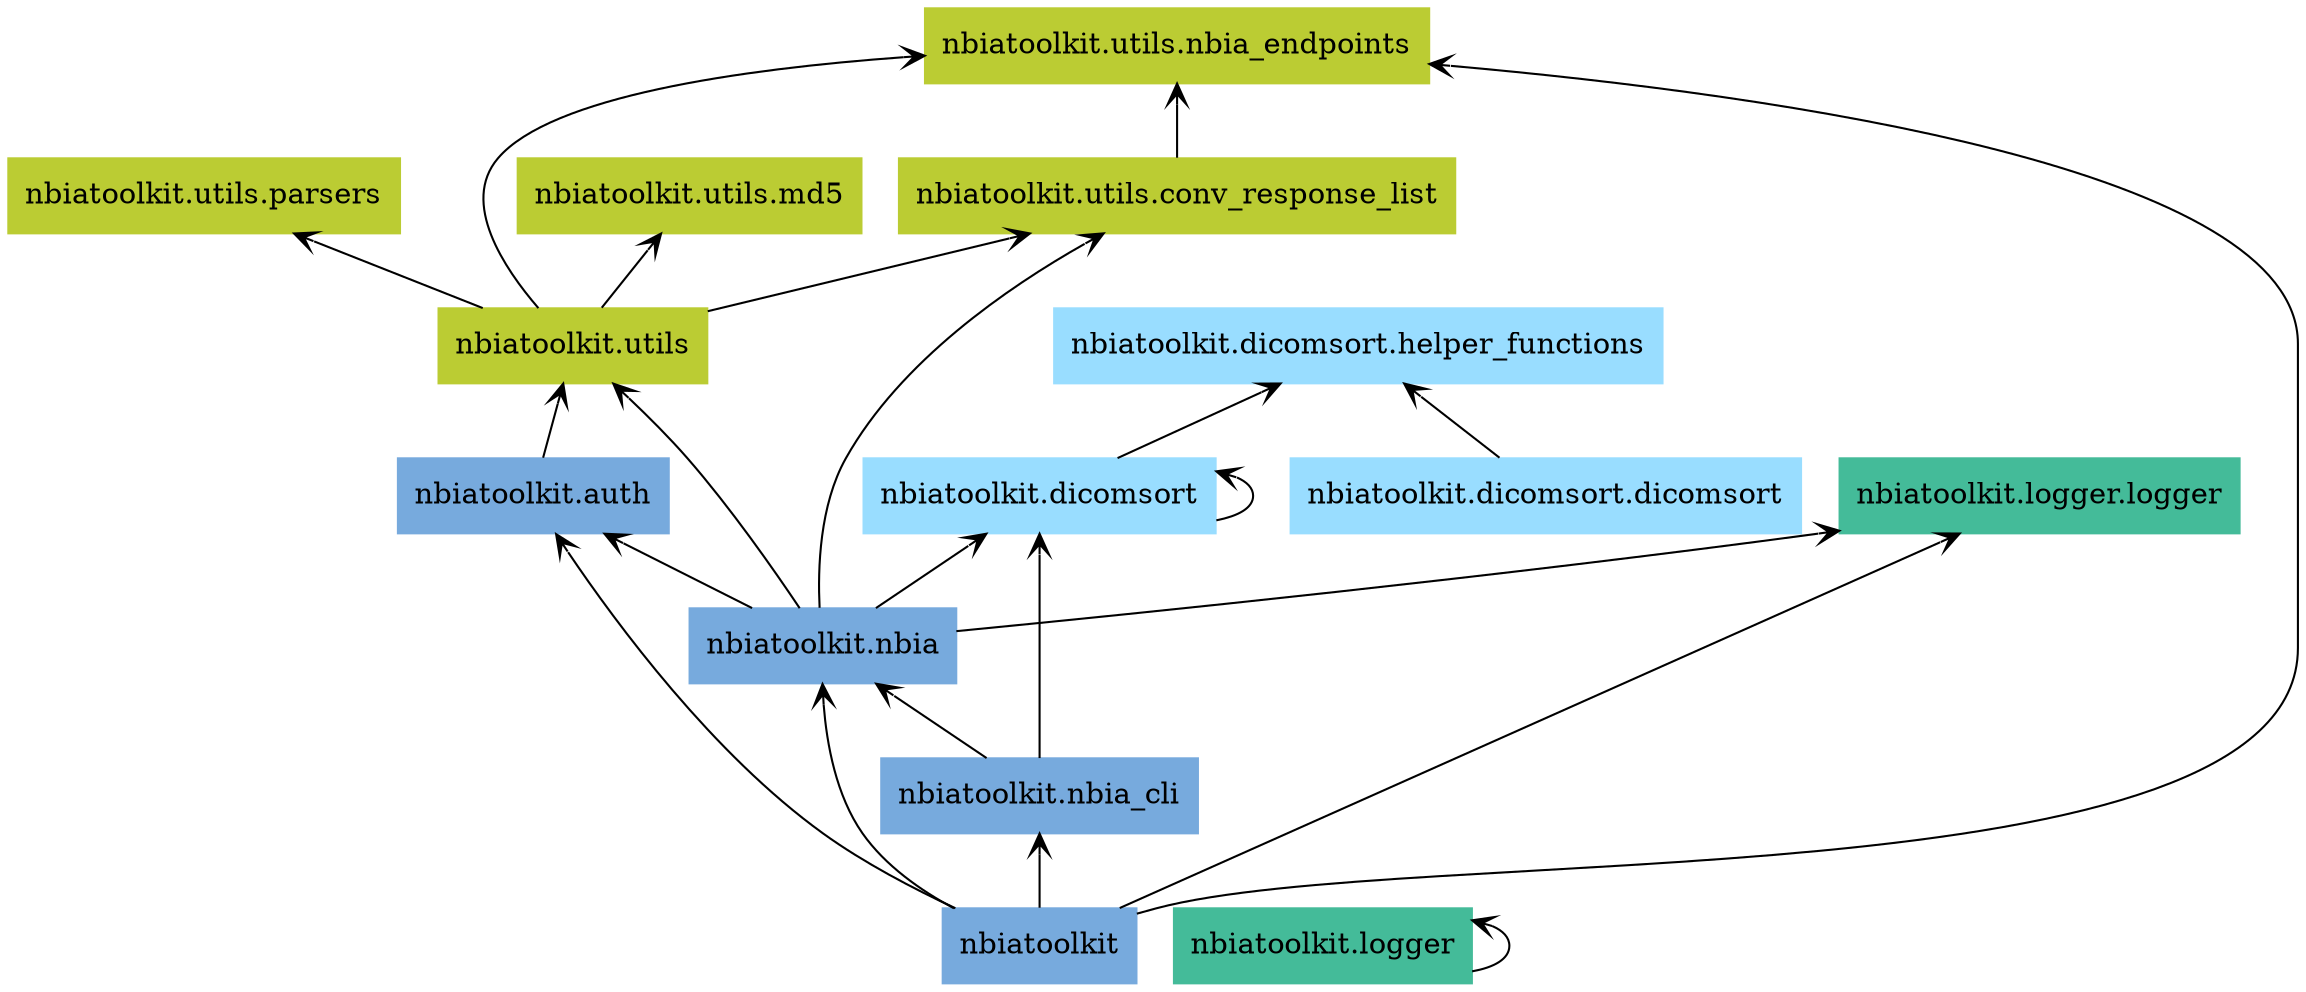 digraph "packages_nbiatoolkit" {
rankdir=BT
charset="utf-8"
"nbiatoolkit" [color="#77AADD", label=<nbiatoolkit>, shape="box", style="filled"];
"nbiatoolkit.auth" [color="#77AADD", label=<nbiatoolkit.auth>, shape="box", style="filled"];
"nbiatoolkit.dicomsort" [color="#99DDFF", label=<nbiatoolkit.dicomsort>, shape="box", style="filled"];
"nbiatoolkit.dicomsort.dicomsort" [color="#99DDFF", label=<nbiatoolkit.dicomsort.dicomsort>, shape="box", style="filled"];
"nbiatoolkit.dicomsort.helper_functions" [color="#99DDFF", label=<nbiatoolkit.dicomsort.helper_functions>, shape="box", style="filled"];
"nbiatoolkit.logger" [color="#44BB99", label=<nbiatoolkit.logger>, shape="box", style="filled"];
"nbiatoolkit.logger.logger" [color="#44BB99", label=<nbiatoolkit.logger.logger>, shape="box", style="filled"];
"nbiatoolkit.nbia" [color="#77AADD", label=<nbiatoolkit.nbia>, shape="box", style="filled"];
"nbiatoolkit.nbia_cli" [color="#77AADD", label=<nbiatoolkit.nbia_cli>, shape="box", style="filled"];
"nbiatoolkit.utils" [color="#BBCC33", label=<nbiatoolkit.utils>, shape="box", style="filled"];
"nbiatoolkit.utils.conv_response_list" [color="#BBCC33", label=<nbiatoolkit.utils.conv_response_list>, shape="box", style="filled"];
"nbiatoolkit.utils.md5" [color="#BBCC33", label=<nbiatoolkit.utils.md5>, shape="box", style="filled"];
"nbiatoolkit.utils.nbia_endpoints" [color="#BBCC33", label=<nbiatoolkit.utils.nbia_endpoints>, shape="box", style="filled"];
"nbiatoolkit.utils.parsers" [color="#BBCC33", label=<nbiatoolkit.utils.parsers>, shape="box", style="filled"];
"nbiatoolkit" -> "nbiatoolkit.auth" [arrowhead="open", arrowtail="none"];
"nbiatoolkit" -> "nbiatoolkit.logger.logger" [arrowhead="open", arrowtail="none"];
"nbiatoolkit" -> "nbiatoolkit.nbia" [arrowhead="open", arrowtail="none"];
"nbiatoolkit" -> "nbiatoolkit.nbia_cli" [arrowhead="open", arrowtail="none"];
"nbiatoolkit" -> "nbiatoolkit.utils.nbia_endpoints" [arrowhead="open", arrowtail="none"];
"nbiatoolkit.auth" -> "nbiatoolkit.utils" [arrowhead="open", arrowtail="none"];
"nbiatoolkit.dicomsort" -> "nbiatoolkit.dicomsort" [arrowhead="open", arrowtail="none"];
"nbiatoolkit.dicomsort" -> "nbiatoolkit.dicomsort.helper_functions" [arrowhead="open", arrowtail="none"];
"nbiatoolkit.dicomsort.dicomsort" -> "nbiatoolkit.dicomsort.helper_functions" [arrowhead="open", arrowtail="none"];
"nbiatoolkit.logger" -> "nbiatoolkit.logger" [arrowhead="open", arrowtail="none"];
"nbiatoolkit.nbia" -> "nbiatoolkit.auth" [arrowhead="open", arrowtail="none"];
"nbiatoolkit.nbia" -> "nbiatoolkit.dicomsort" [arrowhead="open", arrowtail="none"];
"nbiatoolkit.nbia" -> "nbiatoolkit.logger.logger" [arrowhead="open", arrowtail="none"];
"nbiatoolkit.nbia" -> "nbiatoolkit.utils" [arrowhead="open", arrowtail="none"];
"nbiatoolkit.nbia" -> "nbiatoolkit.utils.conv_response_list" [arrowhead="open", arrowtail="none"];
"nbiatoolkit.nbia_cli" -> "nbiatoolkit.dicomsort" [arrowhead="open", arrowtail="none"];
"nbiatoolkit.nbia_cli" -> "nbiatoolkit.nbia" [arrowhead="open", arrowtail="none"];
"nbiatoolkit.utils" -> "nbiatoolkit.utils.conv_response_list" [arrowhead="open", arrowtail="none"];
"nbiatoolkit.utils" -> "nbiatoolkit.utils.md5" [arrowhead="open", arrowtail="none"];
"nbiatoolkit.utils" -> "nbiatoolkit.utils.nbia_endpoints" [arrowhead="open", arrowtail="none"];
"nbiatoolkit.utils" -> "nbiatoolkit.utils.parsers" [arrowhead="open", arrowtail="none"];
"nbiatoolkit.utils.conv_response_list" -> "nbiatoolkit.utils.nbia_endpoints" [arrowhead="open", arrowtail="none"];
}
